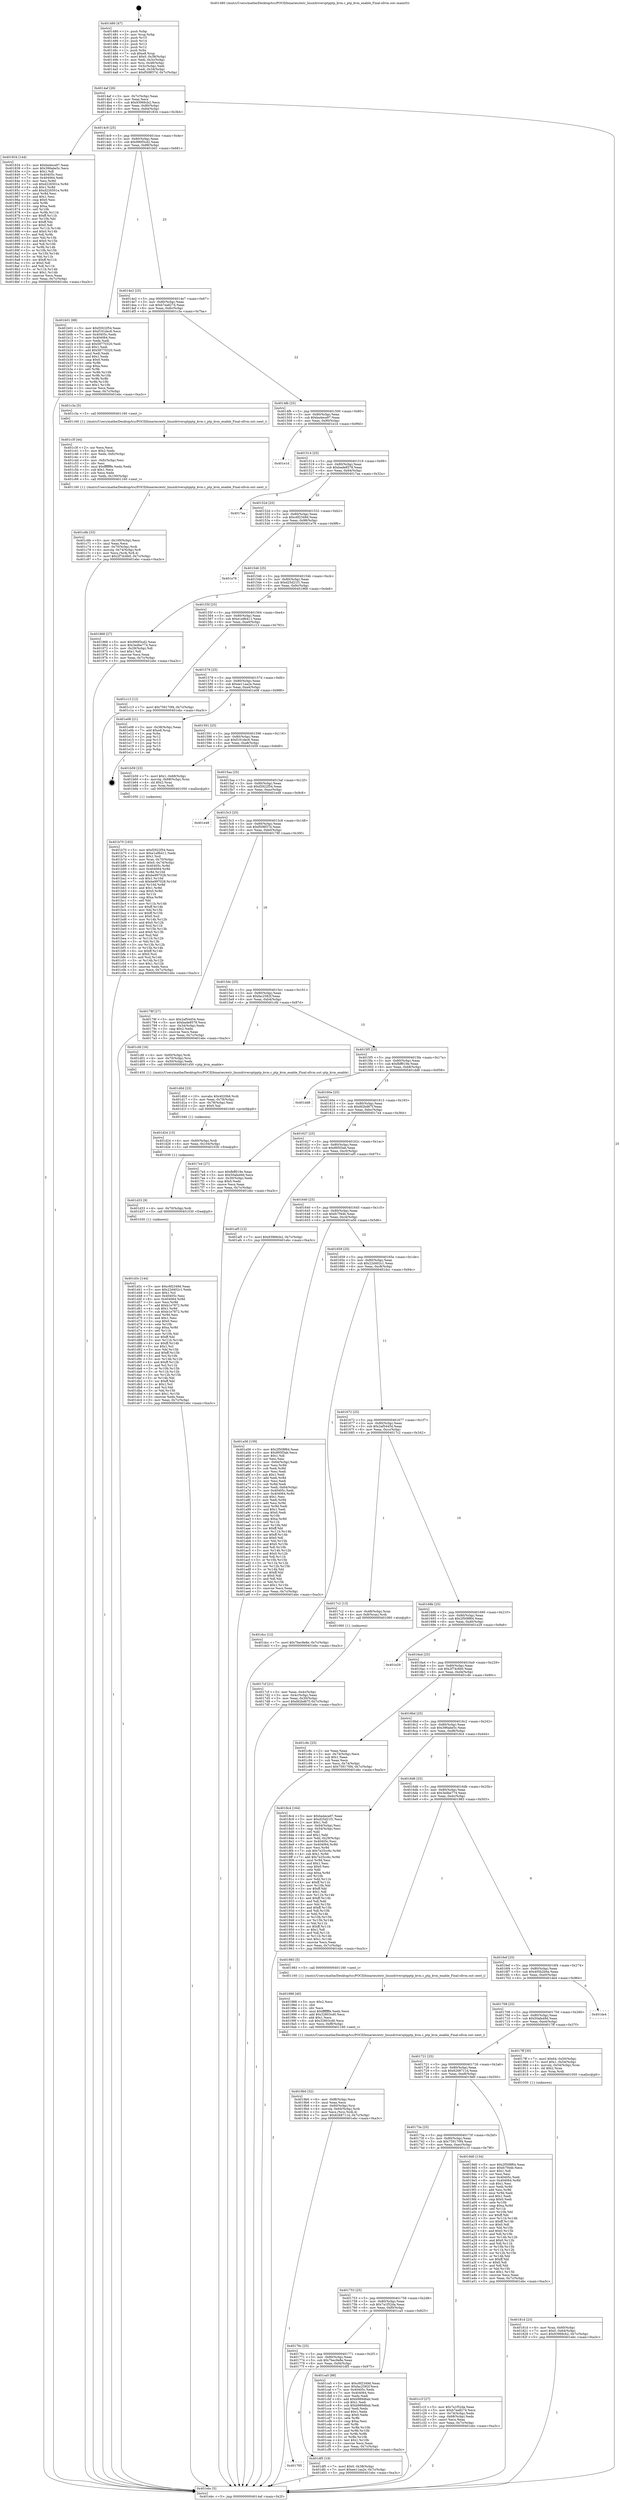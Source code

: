 digraph "0x401480" {
  label = "0x401480 (/mnt/c/Users/mathe/Desktop/tcc/POCII/binaries/extr_linuxdriversptpptp_kvm.c_ptp_kvm_enable_Final-ollvm.out::main(0))"
  labelloc = "t"
  node[shape=record]

  Entry [label="",width=0.3,height=0.3,shape=circle,fillcolor=black,style=filled]
  "0x4014af" [label="{
     0x4014af [26]\l
     | [instrs]\l
     &nbsp;&nbsp;0x4014af \<+3\>: mov -0x7c(%rbp),%eax\l
     &nbsp;&nbsp;0x4014b2 \<+2\>: mov %eax,%ecx\l
     &nbsp;&nbsp;0x4014b4 \<+6\>: sub $0x93966cb2,%ecx\l
     &nbsp;&nbsp;0x4014ba \<+3\>: mov %eax,-0x80(%rbp)\l
     &nbsp;&nbsp;0x4014bd \<+6\>: mov %ecx,-0x84(%rbp)\l
     &nbsp;&nbsp;0x4014c3 \<+6\>: je 0000000000401834 \<main+0x3b4\>\l
  }"]
  "0x401834" [label="{
     0x401834 [144]\l
     | [instrs]\l
     &nbsp;&nbsp;0x401834 \<+5\>: mov $0xba4eca97,%eax\l
     &nbsp;&nbsp;0x401839 \<+5\>: mov $0x396abe5c,%ecx\l
     &nbsp;&nbsp;0x40183e \<+2\>: mov $0x1,%dl\l
     &nbsp;&nbsp;0x401840 \<+7\>: mov 0x40405c,%esi\l
     &nbsp;&nbsp;0x401847 \<+7\>: mov 0x404064,%edi\l
     &nbsp;&nbsp;0x40184e \<+3\>: mov %esi,%r8d\l
     &nbsp;&nbsp;0x401851 \<+7\>: sub $0xd226501e,%r8d\l
     &nbsp;&nbsp;0x401858 \<+4\>: sub $0x1,%r8d\l
     &nbsp;&nbsp;0x40185c \<+7\>: add $0xd226501e,%r8d\l
     &nbsp;&nbsp;0x401863 \<+4\>: imul %r8d,%esi\l
     &nbsp;&nbsp;0x401867 \<+3\>: and $0x1,%esi\l
     &nbsp;&nbsp;0x40186a \<+3\>: cmp $0x0,%esi\l
     &nbsp;&nbsp;0x40186d \<+4\>: sete %r9b\l
     &nbsp;&nbsp;0x401871 \<+3\>: cmp $0xa,%edi\l
     &nbsp;&nbsp;0x401874 \<+4\>: setl %r10b\l
     &nbsp;&nbsp;0x401878 \<+3\>: mov %r9b,%r11b\l
     &nbsp;&nbsp;0x40187b \<+4\>: xor $0xff,%r11b\l
     &nbsp;&nbsp;0x40187f \<+3\>: mov %r10b,%bl\l
     &nbsp;&nbsp;0x401882 \<+3\>: xor $0xff,%bl\l
     &nbsp;&nbsp;0x401885 \<+3\>: xor $0x0,%dl\l
     &nbsp;&nbsp;0x401888 \<+3\>: mov %r11b,%r14b\l
     &nbsp;&nbsp;0x40188b \<+4\>: and $0x0,%r14b\l
     &nbsp;&nbsp;0x40188f \<+3\>: and %dl,%r9b\l
     &nbsp;&nbsp;0x401892 \<+3\>: mov %bl,%r15b\l
     &nbsp;&nbsp;0x401895 \<+4\>: and $0x0,%r15b\l
     &nbsp;&nbsp;0x401899 \<+3\>: and %dl,%r10b\l
     &nbsp;&nbsp;0x40189c \<+3\>: or %r9b,%r14b\l
     &nbsp;&nbsp;0x40189f \<+3\>: or %r10b,%r15b\l
     &nbsp;&nbsp;0x4018a2 \<+3\>: xor %r15b,%r14b\l
     &nbsp;&nbsp;0x4018a5 \<+3\>: or %bl,%r11b\l
     &nbsp;&nbsp;0x4018a8 \<+4\>: xor $0xff,%r11b\l
     &nbsp;&nbsp;0x4018ac \<+3\>: or $0x0,%dl\l
     &nbsp;&nbsp;0x4018af \<+3\>: and %dl,%r11b\l
     &nbsp;&nbsp;0x4018b2 \<+3\>: or %r11b,%r14b\l
     &nbsp;&nbsp;0x4018b5 \<+4\>: test $0x1,%r14b\l
     &nbsp;&nbsp;0x4018b9 \<+3\>: cmovne %ecx,%eax\l
     &nbsp;&nbsp;0x4018bc \<+3\>: mov %eax,-0x7c(%rbp)\l
     &nbsp;&nbsp;0x4018bf \<+5\>: jmp 0000000000401ebc \<main+0xa3c\>\l
  }"]
  "0x4014c9" [label="{
     0x4014c9 [25]\l
     | [instrs]\l
     &nbsp;&nbsp;0x4014c9 \<+5\>: jmp 00000000004014ce \<main+0x4e\>\l
     &nbsp;&nbsp;0x4014ce \<+3\>: mov -0x80(%rbp),%eax\l
     &nbsp;&nbsp;0x4014d1 \<+5\>: sub $0x990f3cd2,%eax\l
     &nbsp;&nbsp;0x4014d6 \<+6\>: mov %eax,-0x88(%rbp)\l
     &nbsp;&nbsp;0x4014dc \<+6\>: je 0000000000401b01 \<main+0x681\>\l
  }"]
  Exit [label="",width=0.3,height=0.3,shape=circle,fillcolor=black,style=filled,peripheries=2]
  "0x401b01" [label="{
     0x401b01 [88]\l
     | [instrs]\l
     &nbsp;&nbsp;0x401b01 \<+5\>: mov $0xf2922f54,%eax\l
     &nbsp;&nbsp;0x401b06 \<+5\>: mov $0xf191dec6,%ecx\l
     &nbsp;&nbsp;0x401b0b \<+7\>: mov 0x40405c,%edx\l
     &nbsp;&nbsp;0x401b12 \<+7\>: mov 0x404064,%esi\l
     &nbsp;&nbsp;0x401b19 \<+2\>: mov %edx,%edi\l
     &nbsp;&nbsp;0x401b1b \<+6\>: sub $0x58770320,%edi\l
     &nbsp;&nbsp;0x401b21 \<+3\>: sub $0x1,%edi\l
     &nbsp;&nbsp;0x401b24 \<+6\>: add $0x58770320,%edi\l
     &nbsp;&nbsp;0x401b2a \<+3\>: imul %edi,%edx\l
     &nbsp;&nbsp;0x401b2d \<+3\>: and $0x1,%edx\l
     &nbsp;&nbsp;0x401b30 \<+3\>: cmp $0x0,%edx\l
     &nbsp;&nbsp;0x401b33 \<+4\>: sete %r8b\l
     &nbsp;&nbsp;0x401b37 \<+3\>: cmp $0xa,%esi\l
     &nbsp;&nbsp;0x401b3a \<+4\>: setl %r9b\l
     &nbsp;&nbsp;0x401b3e \<+3\>: mov %r8b,%r10b\l
     &nbsp;&nbsp;0x401b41 \<+3\>: and %r9b,%r10b\l
     &nbsp;&nbsp;0x401b44 \<+3\>: xor %r9b,%r8b\l
     &nbsp;&nbsp;0x401b47 \<+3\>: or %r8b,%r10b\l
     &nbsp;&nbsp;0x401b4a \<+4\>: test $0x1,%r10b\l
     &nbsp;&nbsp;0x401b4e \<+3\>: cmovne %ecx,%eax\l
     &nbsp;&nbsp;0x401b51 \<+3\>: mov %eax,-0x7c(%rbp)\l
     &nbsp;&nbsp;0x401b54 \<+5\>: jmp 0000000000401ebc \<main+0xa3c\>\l
  }"]
  "0x4014e2" [label="{
     0x4014e2 [25]\l
     | [instrs]\l
     &nbsp;&nbsp;0x4014e2 \<+5\>: jmp 00000000004014e7 \<main+0x67\>\l
     &nbsp;&nbsp;0x4014e7 \<+3\>: mov -0x80(%rbp),%eax\l
     &nbsp;&nbsp;0x4014ea \<+5\>: sub $0xb7ea8274,%eax\l
     &nbsp;&nbsp;0x4014ef \<+6\>: mov %eax,-0x8c(%rbp)\l
     &nbsp;&nbsp;0x4014f5 \<+6\>: je 0000000000401c3a \<main+0x7ba\>\l
  }"]
  "0x401785" [label="{
     0x401785\l
  }", style=dashed]
  "0x401c3a" [label="{
     0x401c3a [5]\l
     | [instrs]\l
     &nbsp;&nbsp;0x401c3a \<+5\>: call 0000000000401160 \<next_i\>\l
     | [calls]\l
     &nbsp;&nbsp;0x401160 \{1\} (/mnt/c/Users/mathe/Desktop/tcc/POCII/binaries/extr_linuxdriversptpptp_kvm.c_ptp_kvm_enable_Final-ollvm.out::next_i)\l
  }"]
  "0x4014fb" [label="{
     0x4014fb [25]\l
     | [instrs]\l
     &nbsp;&nbsp;0x4014fb \<+5\>: jmp 0000000000401500 \<main+0x80\>\l
     &nbsp;&nbsp;0x401500 \<+3\>: mov -0x80(%rbp),%eax\l
     &nbsp;&nbsp;0x401503 \<+5\>: sub $0xba4eca97,%eax\l
     &nbsp;&nbsp;0x401508 \<+6\>: mov %eax,-0x90(%rbp)\l
     &nbsp;&nbsp;0x40150e \<+6\>: je 0000000000401e1d \<main+0x99d\>\l
  }"]
  "0x401df5" [label="{
     0x401df5 [19]\l
     | [instrs]\l
     &nbsp;&nbsp;0x401df5 \<+7\>: movl $0x0,-0x38(%rbp)\l
     &nbsp;&nbsp;0x401dfc \<+7\>: movl $0xee11aa2e,-0x7c(%rbp)\l
     &nbsp;&nbsp;0x401e03 \<+5\>: jmp 0000000000401ebc \<main+0xa3c\>\l
  }"]
  "0x401e1d" [label="{
     0x401e1d\l
  }", style=dashed]
  "0x401514" [label="{
     0x401514 [25]\l
     | [instrs]\l
     &nbsp;&nbsp;0x401514 \<+5\>: jmp 0000000000401519 \<main+0x99\>\l
     &nbsp;&nbsp;0x401519 \<+3\>: mov -0x80(%rbp),%eax\l
     &nbsp;&nbsp;0x40151c \<+5\>: sub $0xbade8578,%eax\l
     &nbsp;&nbsp;0x401521 \<+6\>: mov %eax,-0x94(%rbp)\l
     &nbsp;&nbsp;0x401527 \<+6\>: je 00000000004017aa \<main+0x32a\>\l
  }"]
  "0x401d3c" [label="{
     0x401d3c [144]\l
     | [instrs]\l
     &nbsp;&nbsp;0x401d3c \<+5\>: mov $0xc6f2349d,%eax\l
     &nbsp;&nbsp;0x401d41 \<+5\>: mov $0x22d402c1,%edx\l
     &nbsp;&nbsp;0x401d46 \<+2\>: mov $0x1,%cl\l
     &nbsp;&nbsp;0x401d48 \<+7\>: mov 0x40405c,%esi\l
     &nbsp;&nbsp;0x401d4f \<+8\>: mov 0x404064,%r8d\l
     &nbsp;&nbsp;0x401d57 \<+3\>: mov %esi,%r9d\l
     &nbsp;&nbsp;0x401d5a \<+7\>: add $0xb1e7872,%r9d\l
     &nbsp;&nbsp;0x401d61 \<+4\>: sub $0x1,%r9d\l
     &nbsp;&nbsp;0x401d65 \<+7\>: sub $0xb1e7872,%r9d\l
     &nbsp;&nbsp;0x401d6c \<+4\>: imul %r9d,%esi\l
     &nbsp;&nbsp;0x401d70 \<+3\>: and $0x1,%esi\l
     &nbsp;&nbsp;0x401d73 \<+3\>: cmp $0x0,%esi\l
     &nbsp;&nbsp;0x401d76 \<+4\>: sete %r10b\l
     &nbsp;&nbsp;0x401d7a \<+4\>: cmp $0xa,%r8d\l
     &nbsp;&nbsp;0x401d7e \<+4\>: setl %r11b\l
     &nbsp;&nbsp;0x401d82 \<+3\>: mov %r10b,%bl\l
     &nbsp;&nbsp;0x401d85 \<+3\>: xor $0xff,%bl\l
     &nbsp;&nbsp;0x401d88 \<+3\>: mov %r11b,%r14b\l
     &nbsp;&nbsp;0x401d8b \<+4\>: xor $0xff,%r14b\l
     &nbsp;&nbsp;0x401d8f \<+3\>: xor $0x1,%cl\l
     &nbsp;&nbsp;0x401d92 \<+3\>: mov %bl,%r15b\l
     &nbsp;&nbsp;0x401d95 \<+4\>: and $0xff,%r15b\l
     &nbsp;&nbsp;0x401d99 \<+3\>: and %cl,%r10b\l
     &nbsp;&nbsp;0x401d9c \<+3\>: mov %r14b,%r12b\l
     &nbsp;&nbsp;0x401d9f \<+4\>: and $0xff,%r12b\l
     &nbsp;&nbsp;0x401da3 \<+3\>: and %cl,%r11b\l
     &nbsp;&nbsp;0x401da6 \<+3\>: or %r10b,%r15b\l
     &nbsp;&nbsp;0x401da9 \<+3\>: or %r11b,%r12b\l
     &nbsp;&nbsp;0x401dac \<+3\>: xor %r12b,%r15b\l
     &nbsp;&nbsp;0x401daf \<+3\>: or %r14b,%bl\l
     &nbsp;&nbsp;0x401db2 \<+3\>: xor $0xff,%bl\l
     &nbsp;&nbsp;0x401db5 \<+3\>: or $0x1,%cl\l
     &nbsp;&nbsp;0x401db8 \<+2\>: and %cl,%bl\l
     &nbsp;&nbsp;0x401dba \<+3\>: or %bl,%r15b\l
     &nbsp;&nbsp;0x401dbd \<+4\>: test $0x1,%r15b\l
     &nbsp;&nbsp;0x401dc1 \<+3\>: cmovne %edx,%eax\l
     &nbsp;&nbsp;0x401dc4 \<+3\>: mov %eax,-0x7c(%rbp)\l
     &nbsp;&nbsp;0x401dc7 \<+5\>: jmp 0000000000401ebc \<main+0xa3c\>\l
  }"]
  "0x4017aa" [label="{
     0x4017aa\l
  }", style=dashed]
  "0x40152d" [label="{
     0x40152d [25]\l
     | [instrs]\l
     &nbsp;&nbsp;0x40152d \<+5\>: jmp 0000000000401532 \<main+0xb2\>\l
     &nbsp;&nbsp;0x401532 \<+3\>: mov -0x80(%rbp),%eax\l
     &nbsp;&nbsp;0x401535 \<+5\>: sub $0xc6f2349d,%eax\l
     &nbsp;&nbsp;0x40153a \<+6\>: mov %eax,-0x98(%rbp)\l
     &nbsp;&nbsp;0x401540 \<+6\>: je 0000000000401e76 \<main+0x9f6\>\l
  }"]
  "0x401d33" [label="{
     0x401d33 [9]\l
     | [instrs]\l
     &nbsp;&nbsp;0x401d33 \<+4\>: mov -0x70(%rbp),%rdi\l
     &nbsp;&nbsp;0x401d37 \<+5\>: call 0000000000401030 \<free@plt\>\l
     | [calls]\l
     &nbsp;&nbsp;0x401030 \{1\} (unknown)\l
  }"]
  "0x401e76" [label="{
     0x401e76\l
  }", style=dashed]
  "0x401546" [label="{
     0x401546 [25]\l
     | [instrs]\l
     &nbsp;&nbsp;0x401546 \<+5\>: jmp 000000000040154b \<main+0xcb\>\l
     &nbsp;&nbsp;0x40154b \<+3\>: mov -0x80(%rbp),%eax\l
     &nbsp;&nbsp;0x40154e \<+5\>: sub $0xd25d21f1,%eax\l
     &nbsp;&nbsp;0x401553 \<+6\>: mov %eax,-0x9c(%rbp)\l
     &nbsp;&nbsp;0x401559 \<+6\>: je 0000000000401968 \<main+0x4e8\>\l
  }"]
  "0x401d24" [label="{
     0x401d24 [15]\l
     | [instrs]\l
     &nbsp;&nbsp;0x401d24 \<+4\>: mov -0x60(%rbp),%rdi\l
     &nbsp;&nbsp;0x401d28 \<+6\>: mov %eax,-0x104(%rbp)\l
     &nbsp;&nbsp;0x401d2e \<+5\>: call 0000000000401030 \<free@plt\>\l
     | [calls]\l
     &nbsp;&nbsp;0x401030 \{1\} (unknown)\l
  }"]
  "0x401968" [label="{
     0x401968 [27]\l
     | [instrs]\l
     &nbsp;&nbsp;0x401968 \<+5\>: mov $0x990f3cd2,%eax\l
     &nbsp;&nbsp;0x40196d \<+5\>: mov $0x3edbe774,%ecx\l
     &nbsp;&nbsp;0x401972 \<+3\>: mov -0x29(%rbp),%dl\l
     &nbsp;&nbsp;0x401975 \<+3\>: test $0x1,%dl\l
     &nbsp;&nbsp;0x401978 \<+3\>: cmovne %ecx,%eax\l
     &nbsp;&nbsp;0x40197b \<+3\>: mov %eax,-0x7c(%rbp)\l
     &nbsp;&nbsp;0x40197e \<+5\>: jmp 0000000000401ebc \<main+0xa3c\>\l
  }"]
  "0x40155f" [label="{
     0x40155f [25]\l
     | [instrs]\l
     &nbsp;&nbsp;0x40155f \<+5\>: jmp 0000000000401564 \<main+0xe4\>\l
     &nbsp;&nbsp;0x401564 \<+3\>: mov -0x80(%rbp),%eax\l
     &nbsp;&nbsp;0x401567 \<+5\>: sub $0xe1a9b411,%eax\l
     &nbsp;&nbsp;0x40156c \<+6\>: mov %eax,-0xa0(%rbp)\l
     &nbsp;&nbsp;0x401572 \<+6\>: je 0000000000401c13 \<main+0x793\>\l
  }"]
  "0x401d0d" [label="{
     0x401d0d [23]\l
     | [instrs]\l
     &nbsp;&nbsp;0x401d0d \<+10\>: movabs $0x4020b6,%rdi\l
     &nbsp;&nbsp;0x401d17 \<+3\>: mov %eax,-0x78(%rbp)\l
     &nbsp;&nbsp;0x401d1a \<+3\>: mov -0x78(%rbp),%esi\l
     &nbsp;&nbsp;0x401d1d \<+2\>: mov $0x0,%al\l
     &nbsp;&nbsp;0x401d1f \<+5\>: call 0000000000401040 \<printf@plt\>\l
     | [calls]\l
     &nbsp;&nbsp;0x401040 \{1\} (unknown)\l
  }"]
  "0x401c13" [label="{
     0x401c13 [12]\l
     | [instrs]\l
     &nbsp;&nbsp;0x401c13 \<+7\>: movl $0x759170f4,-0x7c(%rbp)\l
     &nbsp;&nbsp;0x401c1a \<+5\>: jmp 0000000000401ebc \<main+0xa3c\>\l
  }"]
  "0x401578" [label="{
     0x401578 [25]\l
     | [instrs]\l
     &nbsp;&nbsp;0x401578 \<+5\>: jmp 000000000040157d \<main+0xfd\>\l
     &nbsp;&nbsp;0x40157d \<+3\>: mov -0x80(%rbp),%eax\l
     &nbsp;&nbsp;0x401580 \<+5\>: sub $0xee11aa2e,%eax\l
     &nbsp;&nbsp;0x401585 \<+6\>: mov %eax,-0xa4(%rbp)\l
     &nbsp;&nbsp;0x40158b \<+6\>: je 0000000000401e08 \<main+0x988\>\l
  }"]
  "0x40176c" [label="{
     0x40176c [25]\l
     | [instrs]\l
     &nbsp;&nbsp;0x40176c \<+5\>: jmp 0000000000401771 \<main+0x2f1\>\l
     &nbsp;&nbsp;0x401771 \<+3\>: mov -0x80(%rbp),%eax\l
     &nbsp;&nbsp;0x401774 \<+5\>: sub $0x7bec9e8e,%eax\l
     &nbsp;&nbsp;0x401779 \<+6\>: mov %eax,-0xf4(%rbp)\l
     &nbsp;&nbsp;0x40177f \<+6\>: je 0000000000401df5 \<main+0x975\>\l
  }"]
  "0x401e08" [label="{
     0x401e08 [21]\l
     | [instrs]\l
     &nbsp;&nbsp;0x401e08 \<+3\>: mov -0x38(%rbp),%eax\l
     &nbsp;&nbsp;0x401e0b \<+7\>: add $0xe8,%rsp\l
     &nbsp;&nbsp;0x401e12 \<+1\>: pop %rbx\l
     &nbsp;&nbsp;0x401e13 \<+2\>: pop %r12\l
     &nbsp;&nbsp;0x401e15 \<+2\>: pop %r13\l
     &nbsp;&nbsp;0x401e17 \<+2\>: pop %r14\l
     &nbsp;&nbsp;0x401e19 \<+2\>: pop %r15\l
     &nbsp;&nbsp;0x401e1b \<+1\>: pop %rbp\l
     &nbsp;&nbsp;0x401e1c \<+1\>: ret\l
  }"]
  "0x401591" [label="{
     0x401591 [25]\l
     | [instrs]\l
     &nbsp;&nbsp;0x401591 \<+5\>: jmp 0000000000401596 \<main+0x116\>\l
     &nbsp;&nbsp;0x401596 \<+3\>: mov -0x80(%rbp),%eax\l
     &nbsp;&nbsp;0x401599 \<+5\>: sub $0xf191dec6,%eax\l
     &nbsp;&nbsp;0x40159e \<+6\>: mov %eax,-0xa8(%rbp)\l
     &nbsp;&nbsp;0x4015a4 \<+6\>: je 0000000000401b59 \<main+0x6d9\>\l
  }"]
  "0x401ca5" [label="{
     0x401ca5 [88]\l
     | [instrs]\l
     &nbsp;&nbsp;0x401ca5 \<+5\>: mov $0xc6f2349d,%eax\l
     &nbsp;&nbsp;0x401caa \<+5\>: mov $0xfac2582f,%ecx\l
     &nbsp;&nbsp;0x401caf \<+7\>: mov 0x40405c,%edx\l
     &nbsp;&nbsp;0x401cb6 \<+7\>: mov 0x404064,%esi\l
     &nbsp;&nbsp;0x401cbd \<+2\>: mov %edx,%edi\l
     &nbsp;&nbsp;0x401cbf \<+6\>: add $0xb989d6ab,%edi\l
     &nbsp;&nbsp;0x401cc5 \<+3\>: sub $0x1,%edi\l
     &nbsp;&nbsp;0x401cc8 \<+6\>: sub $0xb989d6ab,%edi\l
     &nbsp;&nbsp;0x401cce \<+3\>: imul %edi,%edx\l
     &nbsp;&nbsp;0x401cd1 \<+3\>: and $0x1,%edx\l
     &nbsp;&nbsp;0x401cd4 \<+3\>: cmp $0x0,%edx\l
     &nbsp;&nbsp;0x401cd7 \<+4\>: sete %r8b\l
     &nbsp;&nbsp;0x401cdb \<+3\>: cmp $0xa,%esi\l
     &nbsp;&nbsp;0x401cde \<+4\>: setl %r9b\l
     &nbsp;&nbsp;0x401ce2 \<+3\>: mov %r8b,%r10b\l
     &nbsp;&nbsp;0x401ce5 \<+3\>: and %r9b,%r10b\l
     &nbsp;&nbsp;0x401ce8 \<+3\>: xor %r9b,%r8b\l
     &nbsp;&nbsp;0x401ceb \<+3\>: or %r8b,%r10b\l
     &nbsp;&nbsp;0x401cee \<+4\>: test $0x1,%r10b\l
     &nbsp;&nbsp;0x401cf2 \<+3\>: cmovne %ecx,%eax\l
     &nbsp;&nbsp;0x401cf5 \<+3\>: mov %eax,-0x7c(%rbp)\l
     &nbsp;&nbsp;0x401cf8 \<+5\>: jmp 0000000000401ebc \<main+0xa3c\>\l
  }"]
  "0x401b59" [label="{
     0x401b59 [23]\l
     | [instrs]\l
     &nbsp;&nbsp;0x401b59 \<+7\>: movl $0x1,-0x68(%rbp)\l
     &nbsp;&nbsp;0x401b60 \<+4\>: movslq -0x68(%rbp),%rax\l
     &nbsp;&nbsp;0x401b64 \<+4\>: shl $0x2,%rax\l
     &nbsp;&nbsp;0x401b68 \<+3\>: mov %rax,%rdi\l
     &nbsp;&nbsp;0x401b6b \<+5\>: call 0000000000401050 \<malloc@plt\>\l
     | [calls]\l
     &nbsp;&nbsp;0x401050 \{1\} (unknown)\l
  }"]
  "0x4015aa" [label="{
     0x4015aa [25]\l
     | [instrs]\l
     &nbsp;&nbsp;0x4015aa \<+5\>: jmp 00000000004015af \<main+0x12f\>\l
     &nbsp;&nbsp;0x4015af \<+3\>: mov -0x80(%rbp),%eax\l
     &nbsp;&nbsp;0x4015b2 \<+5\>: sub $0xf2922f54,%eax\l
     &nbsp;&nbsp;0x4015b7 \<+6\>: mov %eax,-0xac(%rbp)\l
     &nbsp;&nbsp;0x4015bd \<+6\>: je 0000000000401e48 \<main+0x9c8\>\l
  }"]
  "0x401c6b" [label="{
     0x401c6b [33]\l
     | [instrs]\l
     &nbsp;&nbsp;0x401c6b \<+6\>: mov -0x100(%rbp),%ecx\l
     &nbsp;&nbsp;0x401c71 \<+3\>: imul %eax,%ecx\l
     &nbsp;&nbsp;0x401c74 \<+4\>: mov -0x70(%rbp),%rdi\l
     &nbsp;&nbsp;0x401c78 \<+4\>: movslq -0x74(%rbp),%r8\l
     &nbsp;&nbsp;0x401c7c \<+4\>: mov %ecx,(%rdi,%r8,4)\l
     &nbsp;&nbsp;0x401c80 \<+7\>: movl $0x2f74c6b0,-0x7c(%rbp)\l
     &nbsp;&nbsp;0x401c87 \<+5\>: jmp 0000000000401ebc \<main+0xa3c\>\l
  }"]
  "0x401e48" [label="{
     0x401e48\l
  }", style=dashed]
  "0x4015c3" [label="{
     0x4015c3 [25]\l
     | [instrs]\l
     &nbsp;&nbsp;0x4015c3 \<+5\>: jmp 00000000004015c8 \<main+0x148\>\l
     &nbsp;&nbsp;0x4015c8 \<+3\>: mov -0x80(%rbp),%eax\l
     &nbsp;&nbsp;0x4015cb \<+5\>: sub $0xf508f37d,%eax\l
     &nbsp;&nbsp;0x4015d0 \<+6\>: mov %eax,-0xb0(%rbp)\l
     &nbsp;&nbsp;0x4015d6 \<+6\>: je 000000000040178f \<main+0x30f\>\l
  }"]
  "0x401c3f" [label="{
     0x401c3f [44]\l
     | [instrs]\l
     &nbsp;&nbsp;0x401c3f \<+2\>: xor %ecx,%ecx\l
     &nbsp;&nbsp;0x401c41 \<+5\>: mov $0x2,%edx\l
     &nbsp;&nbsp;0x401c46 \<+6\>: mov %edx,-0xfc(%rbp)\l
     &nbsp;&nbsp;0x401c4c \<+1\>: cltd\l
     &nbsp;&nbsp;0x401c4d \<+6\>: mov -0xfc(%rbp),%esi\l
     &nbsp;&nbsp;0x401c53 \<+2\>: idiv %esi\l
     &nbsp;&nbsp;0x401c55 \<+6\>: imul $0xfffffffe,%edx,%edx\l
     &nbsp;&nbsp;0x401c5b \<+3\>: sub $0x1,%ecx\l
     &nbsp;&nbsp;0x401c5e \<+2\>: sub %ecx,%edx\l
     &nbsp;&nbsp;0x401c60 \<+6\>: mov %edx,-0x100(%rbp)\l
     &nbsp;&nbsp;0x401c66 \<+5\>: call 0000000000401160 \<next_i\>\l
     | [calls]\l
     &nbsp;&nbsp;0x401160 \{1\} (/mnt/c/Users/mathe/Desktop/tcc/POCII/binaries/extr_linuxdriversptpptp_kvm.c_ptp_kvm_enable_Final-ollvm.out::next_i)\l
  }"]
  "0x40178f" [label="{
     0x40178f [27]\l
     | [instrs]\l
     &nbsp;&nbsp;0x40178f \<+5\>: mov $0x2af54454,%eax\l
     &nbsp;&nbsp;0x401794 \<+5\>: mov $0xbade8578,%ecx\l
     &nbsp;&nbsp;0x401799 \<+3\>: mov -0x34(%rbp),%edx\l
     &nbsp;&nbsp;0x40179c \<+3\>: cmp $0x2,%edx\l
     &nbsp;&nbsp;0x40179f \<+3\>: cmovne %ecx,%eax\l
     &nbsp;&nbsp;0x4017a2 \<+3\>: mov %eax,-0x7c(%rbp)\l
     &nbsp;&nbsp;0x4017a5 \<+5\>: jmp 0000000000401ebc \<main+0xa3c\>\l
  }"]
  "0x4015dc" [label="{
     0x4015dc [25]\l
     | [instrs]\l
     &nbsp;&nbsp;0x4015dc \<+5\>: jmp 00000000004015e1 \<main+0x161\>\l
     &nbsp;&nbsp;0x4015e1 \<+3\>: mov -0x80(%rbp),%eax\l
     &nbsp;&nbsp;0x4015e4 \<+5\>: sub $0xfac2582f,%eax\l
     &nbsp;&nbsp;0x4015e9 \<+6\>: mov %eax,-0xb4(%rbp)\l
     &nbsp;&nbsp;0x4015ef \<+6\>: je 0000000000401cfd \<main+0x87d\>\l
  }"]
  "0x401ebc" [label="{
     0x401ebc [5]\l
     | [instrs]\l
     &nbsp;&nbsp;0x401ebc \<+5\>: jmp 00000000004014af \<main+0x2f\>\l
  }"]
  "0x401480" [label="{
     0x401480 [47]\l
     | [instrs]\l
     &nbsp;&nbsp;0x401480 \<+1\>: push %rbp\l
     &nbsp;&nbsp;0x401481 \<+3\>: mov %rsp,%rbp\l
     &nbsp;&nbsp;0x401484 \<+2\>: push %r15\l
     &nbsp;&nbsp;0x401486 \<+2\>: push %r14\l
     &nbsp;&nbsp;0x401488 \<+2\>: push %r13\l
     &nbsp;&nbsp;0x40148a \<+2\>: push %r12\l
     &nbsp;&nbsp;0x40148c \<+1\>: push %rbx\l
     &nbsp;&nbsp;0x40148d \<+7\>: sub $0xe8,%rsp\l
     &nbsp;&nbsp;0x401494 \<+7\>: movl $0x0,-0x38(%rbp)\l
     &nbsp;&nbsp;0x40149b \<+3\>: mov %edi,-0x3c(%rbp)\l
     &nbsp;&nbsp;0x40149e \<+4\>: mov %rsi,-0x48(%rbp)\l
     &nbsp;&nbsp;0x4014a2 \<+3\>: mov -0x3c(%rbp),%edi\l
     &nbsp;&nbsp;0x4014a5 \<+3\>: mov %edi,-0x34(%rbp)\l
     &nbsp;&nbsp;0x4014a8 \<+7\>: movl $0xf508f37d,-0x7c(%rbp)\l
  }"]
  "0x401753" [label="{
     0x401753 [25]\l
     | [instrs]\l
     &nbsp;&nbsp;0x401753 \<+5\>: jmp 0000000000401758 \<main+0x2d8\>\l
     &nbsp;&nbsp;0x401758 \<+3\>: mov -0x80(%rbp),%eax\l
     &nbsp;&nbsp;0x40175b \<+5\>: sub $0x7a1f52da,%eax\l
     &nbsp;&nbsp;0x401760 \<+6\>: mov %eax,-0xf0(%rbp)\l
     &nbsp;&nbsp;0x401766 \<+6\>: je 0000000000401ca5 \<main+0x825\>\l
  }"]
  "0x401cfd" [label="{
     0x401cfd [16]\l
     | [instrs]\l
     &nbsp;&nbsp;0x401cfd \<+4\>: mov -0x60(%rbp),%rdi\l
     &nbsp;&nbsp;0x401d01 \<+4\>: mov -0x70(%rbp),%rsi\l
     &nbsp;&nbsp;0x401d05 \<+3\>: mov -0x50(%rbp),%edx\l
     &nbsp;&nbsp;0x401d08 \<+5\>: call 0000000000401450 \<ptp_kvm_enable\>\l
     | [calls]\l
     &nbsp;&nbsp;0x401450 \{1\} (/mnt/c/Users/mathe/Desktop/tcc/POCII/binaries/extr_linuxdriversptpptp_kvm.c_ptp_kvm_enable_Final-ollvm.out::ptp_kvm_enable)\l
  }"]
  "0x4015f5" [label="{
     0x4015f5 [25]\l
     | [instrs]\l
     &nbsp;&nbsp;0x4015f5 \<+5\>: jmp 00000000004015fa \<main+0x17a\>\l
     &nbsp;&nbsp;0x4015fa \<+3\>: mov -0x80(%rbp),%eax\l
     &nbsp;&nbsp;0x4015fd \<+5\>: sub $0xfbff019e,%eax\l
     &nbsp;&nbsp;0x401602 \<+6\>: mov %eax,-0xb8(%rbp)\l
     &nbsp;&nbsp;0x401608 \<+6\>: je 0000000000401dd8 \<main+0x958\>\l
  }"]
  "0x401c1f" [label="{
     0x401c1f [27]\l
     | [instrs]\l
     &nbsp;&nbsp;0x401c1f \<+5\>: mov $0x7a1f52da,%eax\l
     &nbsp;&nbsp;0x401c24 \<+5\>: mov $0xb7ea8274,%ecx\l
     &nbsp;&nbsp;0x401c29 \<+3\>: mov -0x74(%rbp),%edx\l
     &nbsp;&nbsp;0x401c2c \<+3\>: cmp -0x68(%rbp),%edx\l
     &nbsp;&nbsp;0x401c2f \<+3\>: cmovl %ecx,%eax\l
     &nbsp;&nbsp;0x401c32 \<+3\>: mov %eax,-0x7c(%rbp)\l
     &nbsp;&nbsp;0x401c35 \<+5\>: jmp 0000000000401ebc \<main+0xa3c\>\l
  }"]
  "0x401dd8" [label="{
     0x401dd8\l
  }", style=dashed]
  "0x40160e" [label="{
     0x40160e [25]\l
     | [instrs]\l
     &nbsp;&nbsp;0x40160e \<+5\>: jmp 0000000000401613 \<main+0x193\>\l
     &nbsp;&nbsp;0x401613 \<+3\>: mov -0x80(%rbp),%eax\l
     &nbsp;&nbsp;0x401616 \<+5\>: sub $0xfd2bd67f,%eax\l
     &nbsp;&nbsp;0x40161b \<+6\>: mov %eax,-0xbc(%rbp)\l
     &nbsp;&nbsp;0x401621 \<+6\>: je 00000000004017e4 \<main+0x364\>\l
  }"]
  "0x401b70" [label="{
     0x401b70 [163]\l
     | [instrs]\l
     &nbsp;&nbsp;0x401b70 \<+5\>: mov $0xf2922f54,%ecx\l
     &nbsp;&nbsp;0x401b75 \<+5\>: mov $0xe1a9b411,%edx\l
     &nbsp;&nbsp;0x401b7a \<+3\>: mov $0x1,%sil\l
     &nbsp;&nbsp;0x401b7d \<+4\>: mov %rax,-0x70(%rbp)\l
     &nbsp;&nbsp;0x401b81 \<+7\>: movl $0x0,-0x74(%rbp)\l
     &nbsp;&nbsp;0x401b88 \<+8\>: mov 0x40405c,%r8d\l
     &nbsp;&nbsp;0x401b90 \<+8\>: mov 0x404064,%r9d\l
     &nbsp;&nbsp;0x401b98 \<+3\>: mov %r8d,%r10d\l
     &nbsp;&nbsp;0x401b9b \<+7\>: add $0xbe997028,%r10d\l
     &nbsp;&nbsp;0x401ba2 \<+4\>: sub $0x1,%r10d\l
     &nbsp;&nbsp;0x401ba6 \<+7\>: sub $0xbe997028,%r10d\l
     &nbsp;&nbsp;0x401bad \<+4\>: imul %r10d,%r8d\l
     &nbsp;&nbsp;0x401bb1 \<+4\>: and $0x1,%r8d\l
     &nbsp;&nbsp;0x401bb5 \<+4\>: cmp $0x0,%r8d\l
     &nbsp;&nbsp;0x401bb9 \<+4\>: sete %r11b\l
     &nbsp;&nbsp;0x401bbd \<+4\>: cmp $0xa,%r9d\l
     &nbsp;&nbsp;0x401bc1 \<+3\>: setl %bl\l
     &nbsp;&nbsp;0x401bc4 \<+3\>: mov %r11b,%r14b\l
     &nbsp;&nbsp;0x401bc7 \<+4\>: xor $0xff,%r14b\l
     &nbsp;&nbsp;0x401bcb \<+3\>: mov %bl,%r15b\l
     &nbsp;&nbsp;0x401bce \<+4\>: xor $0xff,%r15b\l
     &nbsp;&nbsp;0x401bd2 \<+4\>: xor $0x0,%sil\l
     &nbsp;&nbsp;0x401bd6 \<+3\>: mov %r14b,%r12b\l
     &nbsp;&nbsp;0x401bd9 \<+4\>: and $0x0,%r12b\l
     &nbsp;&nbsp;0x401bdd \<+3\>: and %sil,%r11b\l
     &nbsp;&nbsp;0x401be0 \<+3\>: mov %r15b,%r13b\l
     &nbsp;&nbsp;0x401be3 \<+4\>: and $0x0,%r13b\l
     &nbsp;&nbsp;0x401be7 \<+3\>: and %sil,%bl\l
     &nbsp;&nbsp;0x401bea \<+3\>: or %r11b,%r12b\l
     &nbsp;&nbsp;0x401bed \<+3\>: or %bl,%r13b\l
     &nbsp;&nbsp;0x401bf0 \<+3\>: xor %r13b,%r12b\l
     &nbsp;&nbsp;0x401bf3 \<+3\>: or %r15b,%r14b\l
     &nbsp;&nbsp;0x401bf6 \<+4\>: xor $0xff,%r14b\l
     &nbsp;&nbsp;0x401bfa \<+4\>: or $0x0,%sil\l
     &nbsp;&nbsp;0x401bfe \<+3\>: and %sil,%r14b\l
     &nbsp;&nbsp;0x401c01 \<+3\>: or %r14b,%r12b\l
     &nbsp;&nbsp;0x401c04 \<+4\>: test $0x1,%r12b\l
     &nbsp;&nbsp;0x401c08 \<+3\>: cmovne %edx,%ecx\l
     &nbsp;&nbsp;0x401c0b \<+3\>: mov %ecx,-0x7c(%rbp)\l
     &nbsp;&nbsp;0x401c0e \<+5\>: jmp 0000000000401ebc \<main+0xa3c\>\l
  }"]
  "0x4017e4" [label="{
     0x4017e4 [27]\l
     | [instrs]\l
     &nbsp;&nbsp;0x4017e4 \<+5\>: mov $0xfbff019e,%eax\l
     &nbsp;&nbsp;0x4017e9 \<+5\>: mov $0x50afa49d,%ecx\l
     &nbsp;&nbsp;0x4017ee \<+3\>: mov -0x30(%rbp),%edx\l
     &nbsp;&nbsp;0x4017f1 \<+3\>: cmp $0x0,%edx\l
     &nbsp;&nbsp;0x4017f4 \<+3\>: cmove %ecx,%eax\l
     &nbsp;&nbsp;0x4017f7 \<+3\>: mov %eax,-0x7c(%rbp)\l
     &nbsp;&nbsp;0x4017fa \<+5\>: jmp 0000000000401ebc \<main+0xa3c\>\l
  }"]
  "0x401627" [label="{
     0x401627 [25]\l
     | [instrs]\l
     &nbsp;&nbsp;0x401627 \<+5\>: jmp 000000000040162c \<main+0x1ac\>\l
     &nbsp;&nbsp;0x40162c \<+3\>: mov -0x80(%rbp),%eax\l
     &nbsp;&nbsp;0x40162f \<+5\>: sub $0x895f3ab,%eax\l
     &nbsp;&nbsp;0x401634 \<+6\>: mov %eax,-0xc0(%rbp)\l
     &nbsp;&nbsp;0x40163a \<+6\>: je 0000000000401af5 \<main+0x675\>\l
  }"]
  "0x40173a" [label="{
     0x40173a [25]\l
     | [instrs]\l
     &nbsp;&nbsp;0x40173a \<+5\>: jmp 000000000040173f \<main+0x2bf\>\l
     &nbsp;&nbsp;0x40173f \<+3\>: mov -0x80(%rbp),%eax\l
     &nbsp;&nbsp;0x401742 \<+5\>: sub $0x759170f4,%eax\l
     &nbsp;&nbsp;0x401747 \<+6\>: mov %eax,-0xec(%rbp)\l
     &nbsp;&nbsp;0x40174d \<+6\>: je 0000000000401c1f \<main+0x79f\>\l
  }"]
  "0x401af5" [label="{
     0x401af5 [12]\l
     | [instrs]\l
     &nbsp;&nbsp;0x401af5 \<+7\>: movl $0x93966cb2,-0x7c(%rbp)\l
     &nbsp;&nbsp;0x401afc \<+5\>: jmp 0000000000401ebc \<main+0xa3c\>\l
  }"]
  "0x401640" [label="{
     0x401640 [25]\l
     | [instrs]\l
     &nbsp;&nbsp;0x401640 \<+5\>: jmp 0000000000401645 \<main+0x1c5\>\l
     &nbsp;&nbsp;0x401645 \<+3\>: mov -0x80(%rbp),%eax\l
     &nbsp;&nbsp;0x401648 \<+5\>: sub $0xfc7f44b,%eax\l
     &nbsp;&nbsp;0x40164d \<+6\>: mov %eax,-0xc4(%rbp)\l
     &nbsp;&nbsp;0x401653 \<+6\>: je 0000000000401a56 \<main+0x5d6\>\l
  }"]
  "0x4019d0" [label="{
     0x4019d0 [134]\l
     | [instrs]\l
     &nbsp;&nbsp;0x4019d0 \<+5\>: mov $0x2f508f64,%eax\l
     &nbsp;&nbsp;0x4019d5 \<+5\>: mov $0xfc7f44b,%ecx\l
     &nbsp;&nbsp;0x4019da \<+2\>: mov $0x1,%dl\l
     &nbsp;&nbsp;0x4019dc \<+2\>: xor %esi,%esi\l
     &nbsp;&nbsp;0x4019de \<+7\>: mov 0x40405c,%edi\l
     &nbsp;&nbsp;0x4019e5 \<+8\>: mov 0x404064,%r8d\l
     &nbsp;&nbsp;0x4019ed \<+3\>: sub $0x1,%esi\l
     &nbsp;&nbsp;0x4019f0 \<+3\>: mov %edi,%r9d\l
     &nbsp;&nbsp;0x4019f3 \<+3\>: add %esi,%r9d\l
     &nbsp;&nbsp;0x4019f6 \<+4\>: imul %r9d,%edi\l
     &nbsp;&nbsp;0x4019fa \<+3\>: and $0x1,%edi\l
     &nbsp;&nbsp;0x4019fd \<+3\>: cmp $0x0,%edi\l
     &nbsp;&nbsp;0x401a00 \<+4\>: sete %r10b\l
     &nbsp;&nbsp;0x401a04 \<+4\>: cmp $0xa,%r8d\l
     &nbsp;&nbsp;0x401a08 \<+4\>: setl %r11b\l
     &nbsp;&nbsp;0x401a0c \<+3\>: mov %r10b,%bl\l
     &nbsp;&nbsp;0x401a0f \<+3\>: xor $0xff,%bl\l
     &nbsp;&nbsp;0x401a12 \<+3\>: mov %r11b,%r14b\l
     &nbsp;&nbsp;0x401a15 \<+4\>: xor $0xff,%r14b\l
     &nbsp;&nbsp;0x401a19 \<+3\>: xor $0x0,%dl\l
     &nbsp;&nbsp;0x401a1c \<+3\>: mov %bl,%r15b\l
     &nbsp;&nbsp;0x401a1f \<+4\>: and $0x0,%r15b\l
     &nbsp;&nbsp;0x401a23 \<+3\>: and %dl,%r10b\l
     &nbsp;&nbsp;0x401a26 \<+3\>: mov %r14b,%r12b\l
     &nbsp;&nbsp;0x401a29 \<+4\>: and $0x0,%r12b\l
     &nbsp;&nbsp;0x401a2d \<+3\>: and %dl,%r11b\l
     &nbsp;&nbsp;0x401a30 \<+3\>: or %r10b,%r15b\l
     &nbsp;&nbsp;0x401a33 \<+3\>: or %r11b,%r12b\l
     &nbsp;&nbsp;0x401a36 \<+3\>: xor %r12b,%r15b\l
     &nbsp;&nbsp;0x401a39 \<+3\>: or %r14b,%bl\l
     &nbsp;&nbsp;0x401a3c \<+3\>: xor $0xff,%bl\l
     &nbsp;&nbsp;0x401a3f \<+3\>: or $0x0,%dl\l
     &nbsp;&nbsp;0x401a42 \<+2\>: and %dl,%bl\l
     &nbsp;&nbsp;0x401a44 \<+3\>: or %bl,%r15b\l
     &nbsp;&nbsp;0x401a47 \<+4\>: test $0x1,%r15b\l
     &nbsp;&nbsp;0x401a4b \<+3\>: cmovne %ecx,%eax\l
     &nbsp;&nbsp;0x401a4e \<+3\>: mov %eax,-0x7c(%rbp)\l
     &nbsp;&nbsp;0x401a51 \<+5\>: jmp 0000000000401ebc \<main+0xa3c\>\l
  }"]
  "0x401a56" [label="{
     0x401a56 [159]\l
     | [instrs]\l
     &nbsp;&nbsp;0x401a56 \<+5\>: mov $0x2f508f64,%eax\l
     &nbsp;&nbsp;0x401a5b \<+5\>: mov $0x895f3ab,%ecx\l
     &nbsp;&nbsp;0x401a60 \<+2\>: mov $0x1,%dl\l
     &nbsp;&nbsp;0x401a62 \<+2\>: xor %esi,%esi\l
     &nbsp;&nbsp;0x401a64 \<+3\>: mov -0x64(%rbp),%edi\l
     &nbsp;&nbsp;0x401a67 \<+3\>: mov %esi,%r8d\l
     &nbsp;&nbsp;0x401a6a \<+3\>: sub %edi,%r8d\l
     &nbsp;&nbsp;0x401a6d \<+2\>: mov %esi,%edi\l
     &nbsp;&nbsp;0x401a6f \<+3\>: sub $0x1,%edi\l
     &nbsp;&nbsp;0x401a72 \<+3\>: add %edi,%r8d\l
     &nbsp;&nbsp;0x401a75 \<+2\>: mov %esi,%edi\l
     &nbsp;&nbsp;0x401a77 \<+3\>: sub %r8d,%edi\l
     &nbsp;&nbsp;0x401a7a \<+3\>: mov %edi,-0x64(%rbp)\l
     &nbsp;&nbsp;0x401a7d \<+7\>: mov 0x40405c,%edi\l
     &nbsp;&nbsp;0x401a84 \<+8\>: mov 0x404064,%r8d\l
     &nbsp;&nbsp;0x401a8c \<+3\>: sub $0x1,%esi\l
     &nbsp;&nbsp;0x401a8f \<+3\>: mov %edi,%r9d\l
     &nbsp;&nbsp;0x401a92 \<+3\>: add %esi,%r9d\l
     &nbsp;&nbsp;0x401a95 \<+4\>: imul %r9d,%edi\l
     &nbsp;&nbsp;0x401a99 \<+3\>: and $0x1,%edi\l
     &nbsp;&nbsp;0x401a9c \<+3\>: cmp $0x0,%edi\l
     &nbsp;&nbsp;0x401a9f \<+4\>: sete %r10b\l
     &nbsp;&nbsp;0x401aa3 \<+4\>: cmp $0xa,%r8d\l
     &nbsp;&nbsp;0x401aa7 \<+4\>: setl %r11b\l
     &nbsp;&nbsp;0x401aab \<+3\>: mov %r10b,%bl\l
     &nbsp;&nbsp;0x401aae \<+3\>: xor $0xff,%bl\l
     &nbsp;&nbsp;0x401ab1 \<+3\>: mov %r11b,%r14b\l
     &nbsp;&nbsp;0x401ab4 \<+4\>: xor $0xff,%r14b\l
     &nbsp;&nbsp;0x401ab8 \<+3\>: xor $0x0,%dl\l
     &nbsp;&nbsp;0x401abb \<+3\>: mov %bl,%r15b\l
     &nbsp;&nbsp;0x401abe \<+4\>: and $0x0,%r15b\l
     &nbsp;&nbsp;0x401ac2 \<+3\>: and %dl,%r10b\l
     &nbsp;&nbsp;0x401ac5 \<+3\>: mov %r14b,%r12b\l
     &nbsp;&nbsp;0x401ac8 \<+4\>: and $0x0,%r12b\l
     &nbsp;&nbsp;0x401acc \<+3\>: and %dl,%r11b\l
     &nbsp;&nbsp;0x401acf \<+3\>: or %r10b,%r15b\l
     &nbsp;&nbsp;0x401ad2 \<+3\>: or %r11b,%r12b\l
     &nbsp;&nbsp;0x401ad5 \<+3\>: xor %r12b,%r15b\l
     &nbsp;&nbsp;0x401ad8 \<+3\>: or %r14b,%bl\l
     &nbsp;&nbsp;0x401adb \<+3\>: xor $0xff,%bl\l
     &nbsp;&nbsp;0x401ade \<+3\>: or $0x0,%dl\l
     &nbsp;&nbsp;0x401ae1 \<+2\>: and %dl,%bl\l
     &nbsp;&nbsp;0x401ae3 \<+3\>: or %bl,%r15b\l
     &nbsp;&nbsp;0x401ae6 \<+4\>: test $0x1,%r15b\l
     &nbsp;&nbsp;0x401aea \<+3\>: cmovne %ecx,%eax\l
     &nbsp;&nbsp;0x401aed \<+3\>: mov %eax,-0x7c(%rbp)\l
     &nbsp;&nbsp;0x401af0 \<+5\>: jmp 0000000000401ebc \<main+0xa3c\>\l
  }"]
  "0x401659" [label="{
     0x401659 [25]\l
     | [instrs]\l
     &nbsp;&nbsp;0x401659 \<+5\>: jmp 000000000040165e \<main+0x1de\>\l
     &nbsp;&nbsp;0x40165e \<+3\>: mov -0x80(%rbp),%eax\l
     &nbsp;&nbsp;0x401661 \<+5\>: sub $0x22d402c1,%eax\l
     &nbsp;&nbsp;0x401666 \<+6\>: mov %eax,-0xc8(%rbp)\l
     &nbsp;&nbsp;0x40166c \<+6\>: je 0000000000401dcc \<main+0x94c\>\l
  }"]
  "0x4019b0" [label="{
     0x4019b0 [32]\l
     | [instrs]\l
     &nbsp;&nbsp;0x4019b0 \<+6\>: mov -0xf8(%rbp),%ecx\l
     &nbsp;&nbsp;0x4019b6 \<+3\>: imul %eax,%ecx\l
     &nbsp;&nbsp;0x4019b9 \<+4\>: mov -0x60(%rbp),%rsi\l
     &nbsp;&nbsp;0x4019bd \<+4\>: movslq -0x64(%rbp),%rdi\l
     &nbsp;&nbsp;0x4019c1 \<+3\>: mov %ecx,(%rsi,%rdi,4)\l
     &nbsp;&nbsp;0x4019c4 \<+7\>: movl $0x6268711d,-0x7c(%rbp)\l
     &nbsp;&nbsp;0x4019cb \<+5\>: jmp 0000000000401ebc \<main+0xa3c\>\l
  }"]
  "0x401dcc" [label="{
     0x401dcc [12]\l
     | [instrs]\l
     &nbsp;&nbsp;0x401dcc \<+7\>: movl $0x7bec9e8e,-0x7c(%rbp)\l
     &nbsp;&nbsp;0x401dd3 \<+5\>: jmp 0000000000401ebc \<main+0xa3c\>\l
  }"]
  "0x401672" [label="{
     0x401672 [25]\l
     | [instrs]\l
     &nbsp;&nbsp;0x401672 \<+5\>: jmp 0000000000401677 \<main+0x1f7\>\l
     &nbsp;&nbsp;0x401677 \<+3\>: mov -0x80(%rbp),%eax\l
     &nbsp;&nbsp;0x40167a \<+5\>: sub $0x2af54454,%eax\l
     &nbsp;&nbsp;0x40167f \<+6\>: mov %eax,-0xcc(%rbp)\l
     &nbsp;&nbsp;0x401685 \<+6\>: je 00000000004017c2 \<main+0x342\>\l
  }"]
  "0x401988" [label="{
     0x401988 [40]\l
     | [instrs]\l
     &nbsp;&nbsp;0x401988 \<+5\>: mov $0x2,%ecx\l
     &nbsp;&nbsp;0x40198d \<+1\>: cltd\l
     &nbsp;&nbsp;0x40198e \<+2\>: idiv %ecx\l
     &nbsp;&nbsp;0x401990 \<+6\>: imul $0xfffffffe,%edx,%ecx\l
     &nbsp;&nbsp;0x401996 \<+6\>: add $0x32803cd0,%ecx\l
     &nbsp;&nbsp;0x40199c \<+3\>: add $0x1,%ecx\l
     &nbsp;&nbsp;0x40199f \<+6\>: sub $0x32803cd0,%ecx\l
     &nbsp;&nbsp;0x4019a5 \<+6\>: mov %ecx,-0xf8(%rbp)\l
     &nbsp;&nbsp;0x4019ab \<+5\>: call 0000000000401160 \<next_i\>\l
     | [calls]\l
     &nbsp;&nbsp;0x401160 \{1\} (/mnt/c/Users/mathe/Desktop/tcc/POCII/binaries/extr_linuxdriversptpptp_kvm.c_ptp_kvm_enable_Final-ollvm.out::next_i)\l
  }"]
  "0x4017c2" [label="{
     0x4017c2 [13]\l
     | [instrs]\l
     &nbsp;&nbsp;0x4017c2 \<+4\>: mov -0x48(%rbp),%rax\l
     &nbsp;&nbsp;0x4017c6 \<+4\>: mov 0x8(%rax),%rdi\l
     &nbsp;&nbsp;0x4017ca \<+5\>: call 0000000000401060 \<atoi@plt\>\l
     | [calls]\l
     &nbsp;&nbsp;0x401060 \{1\} (unknown)\l
  }"]
  "0x40168b" [label="{
     0x40168b [25]\l
     | [instrs]\l
     &nbsp;&nbsp;0x40168b \<+5\>: jmp 0000000000401690 \<main+0x210\>\l
     &nbsp;&nbsp;0x401690 \<+3\>: mov -0x80(%rbp),%eax\l
     &nbsp;&nbsp;0x401693 \<+5\>: sub $0x2f508f64,%eax\l
     &nbsp;&nbsp;0x401698 \<+6\>: mov %eax,-0xd0(%rbp)\l
     &nbsp;&nbsp;0x40169e \<+6\>: je 0000000000401e29 \<main+0x9a9\>\l
  }"]
  "0x4017cf" [label="{
     0x4017cf [21]\l
     | [instrs]\l
     &nbsp;&nbsp;0x4017cf \<+3\>: mov %eax,-0x4c(%rbp)\l
     &nbsp;&nbsp;0x4017d2 \<+3\>: mov -0x4c(%rbp),%eax\l
     &nbsp;&nbsp;0x4017d5 \<+3\>: mov %eax,-0x30(%rbp)\l
     &nbsp;&nbsp;0x4017d8 \<+7\>: movl $0xfd2bd67f,-0x7c(%rbp)\l
     &nbsp;&nbsp;0x4017df \<+5\>: jmp 0000000000401ebc \<main+0xa3c\>\l
  }"]
  "0x40181d" [label="{
     0x40181d [23]\l
     | [instrs]\l
     &nbsp;&nbsp;0x40181d \<+4\>: mov %rax,-0x60(%rbp)\l
     &nbsp;&nbsp;0x401821 \<+7\>: movl $0x0,-0x64(%rbp)\l
     &nbsp;&nbsp;0x401828 \<+7\>: movl $0x93966cb2,-0x7c(%rbp)\l
     &nbsp;&nbsp;0x40182f \<+5\>: jmp 0000000000401ebc \<main+0xa3c\>\l
  }"]
  "0x401e29" [label="{
     0x401e29\l
  }", style=dashed]
  "0x4016a4" [label="{
     0x4016a4 [25]\l
     | [instrs]\l
     &nbsp;&nbsp;0x4016a4 \<+5\>: jmp 00000000004016a9 \<main+0x229\>\l
     &nbsp;&nbsp;0x4016a9 \<+3\>: mov -0x80(%rbp),%eax\l
     &nbsp;&nbsp;0x4016ac \<+5\>: sub $0x2f74c6b0,%eax\l
     &nbsp;&nbsp;0x4016b1 \<+6\>: mov %eax,-0xd4(%rbp)\l
     &nbsp;&nbsp;0x4016b7 \<+6\>: je 0000000000401c8c \<main+0x80c\>\l
  }"]
  "0x401721" [label="{
     0x401721 [25]\l
     | [instrs]\l
     &nbsp;&nbsp;0x401721 \<+5\>: jmp 0000000000401726 \<main+0x2a6\>\l
     &nbsp;&nbsp;0x401726 \<+3\>: mov -0x80(%rbp),%eax\l
     &nbsp;&nbsp;0x401729 \<+5\>: sub $0x6268711d,%eax\l
     &nbsp;&nbsp;0x40172e \<+6\>: mov %eax,-0xe8(%rbp)\l
     &nbsp;&nbsp;0x401734 \<+6\>: je 00000000004019d0 \<main+0x550\>\l
  }"]
  "0x401c8c" [label="{
     0x401c8c [25]\l
     | [instrs]\l
     &nbsp;&nbsp;0x401c8c \<+2\>: xor %eax,%eax\l
     &nbsp;&nbsp;0x401c8e \<+3\>: mov -0x74(%rbp),%ecx\l
     &nbsp;&nbsp;0x401c91 \<+3\>: sub $0x1,%eax\l
     &nbsp;&nbsp;0x401c94 \<+2\>: sub %eax,%ecx\l
     &nbsp;&nbsp;0x401c96 \<+3\>: mov %ecx,-0x74(%rbp)\l
     &nbsp;&nbsp;0x401c99 \<+7\>: movl $0x759170f4,-0x7c(%rbp)\l
     &nbsp;&nbsp;0x401ca0 \<+5\>: jmp 0000000000401ebc \<main+0xa3c\>\l
  }"]
  "0x4016bd" [label="{
     0x4016bd [25]\l
     | [instrs]\l
     &nbsp;&nbsp;0x4016bd \<+5\>: jmp 00000000004016c2 \<main+0x242\>\l
     &nbsp;&nbsp;0x4016c2 \<+3\>: mov -0x80(%rbp),%eax\l
     &nbsp;&nbsp;0x4016c5 \<+5\>: sub $0x396abe5c,%eax\l
     &nbsp;&nbsp;0x4016ca \<+6\>: mov %eax,-0xd8(%rbp)\l
     &nbsp;&nbsp;0x4016d0 \<+6\>: je 00000000004018c4 \<main+0x444\>\l
  }"]
  "0x4017ff" [label="{
     0x4017ff [30]\l
     | [instrs]\l
     &nbsp;&nbsp;0x4017ff \<+7\>: movl $0x64,-0x50(%rbp)\l
     &nbsp;&nbsp;0x401806 \<+7\>: movl $0x1,-0x54(%rbp)\l
     &nbsp;&nbsp;0x40180d \<+4\>: movslq -0x54(%rbp),%rax\l
     &nbsp;&nbsp;0x401811 \<+4\>: shl $0x2,%rax\l
     &nbsp;&nbsp;0x401815 \<+3\>: mov %rax,%rdi\l
     &nbsp;&nbsp;0x401818 \<+5\>: call 0000000000401050 \<malloc@plt\>\l
     | [calls]\l
     &nbsp;&nbsp;0x401050 \{1\} (unknown)\l
  }"]
  "0x4018c4" [label="{
     0x4018c4 [164]\l
     | [instrs]\l
     &nbsp;&nbsp;0x4018c4 \<+5\>: mov $0xba4eca97,%eax\l
     &nbsp;&nbsp;0x4018c9 \<+5\>: mov $0xd25d21f1,%ecx\l
     &nbsp;&nbsp;0x4018ce \<+2\>: mov $0x1,%dl\l
     &nbsp;&nbsp;0x4018d0 \<+3\>: mov -0x64(%rbp),%esi\l
     &nbsp;&nbsp;0x4018d3 \<+3\>: cmp -0x54(%rbp),%esi\l
     &nbsp;&nbsp;0x4018d6 \<+4\>: setl %dil\l
     &nbsp;&nbsp;0x4018da \<+4\>: and $0x1,%dil\l
     &nbsp;&nbsp;0x4018de \<+4\>: mov %dil,-0x29(%rbp)\l
     &nbsp;&nbsp;0x4018e2 \<+7\>: mov 0x40405c,%esi\l
     &nbsp;&nbsp;0x4018e9 \<+8\>: mov 0x404064,%r8d\l
     &nbsp;&nbsp;0x4018f1 \<+3\>: mov %esi,%r9d\l
     &nbsp;&nbsp;0x4018f4 \<+7\>: sub $0x7e25cc6c,%r9d\l
     &nbsp;&nbsp;0x4018fb \<+4\>: sub $0x1,%r9d\l
     &nbsp;&nbsp;0x4018ff \<+7\>: add $0x7e25cc6c,%r9d\l
     &nbsp;&nbsp;0x401906 \<+4\>: imul %r9d,%esi\l
     &nbsp;&nbsp;0x40190a \<+3\>: and $0x1,%esi\l
     &nbsp;&nbsp;0x40190d \<+3\>: cmp $0x0,%esi\l
     &nbsp;&nbsp;0x401910 \<+4\>: sete %dil\l
     &nbsp;&nbsp;0x401914 \<+4\>: cmp $0xa,%r8d\l
     &nbsp;&nbsp;0x401918 \<+4\>: setl %r10b\l
     &nbsp;&nbsp;0x40191c \<+3\>: mov %dil,%r11b\l
     &nbsp;&nbsp;0x40191f \<+4\>: xor $0xff,%r11b\l
     &nbsp;&nbsp;0x401923 \<+3\>: mov %r10b,%bl\l
     &nbsp;&nbsp;0x401926 \<+3\>: xor $0xff,%bl\l
     &nbsp;&nbsp;0x401929 \<+3\>: xor $0x1,%dl\l
     &nbsp;&nbsp;0x40192c \<+3\>: mov %r11b,%r14b\l
     &nbsp;&nbsp;0x40192f \<+4\>: and $0xff,%r14b\l
     &nbsp;&nbsp;0x401933 \<+3\>: and %dl,%dil\l
     &nbsp;&nbsp;0x401936 \<+3\>: mov %bl,%r15b\l
     &nbsp;&nbsp;0x401939 \<+4\>: and $0xff,%r15b\l
     &nbsp;&nbsp;0x40193d \<+3\>: and %dl,%r10b\l
     &nbsp;&nbsp;0x401940 \<+3\>: or %dil,%r14b\l
     &nbsp;&nbsp;0x401943 \<+3\>: or %r10b,%r15b\l
     &nbsp;&nbsp;0x401946 \<+3\>: xor %r15b,%r14b\l
     &nbsp;&nbsp;0x401949 \<+3\>: or %bl,%r11b\l
     &nbsp;&nbsp;0x40194c \<+4\>: xor $0xff,%r11b\l
     &nbsp;&nbsp;0x401950 \<+3\>: or $0x1,%dl\l
     &nbsp;&nbsp;0x401953 \<+3\>: and %dl,%r11b\l
     &nbsp;&nbsp;0x401956 \<+3\>: or %r11b,%r14b\l
     &nbsp;&nbsp;0x401959 \<+4\>: test $0x1,%r14b\l
     &nbsp;&nbsp;0x40195d \<+3\>: cmovne %ecx,%eax\l
     &nbsp;&nbsp;0x401960 \<+3\>: mov %eax,-0x7c(%rbp)\l
     &nbsp;&nbsp;0x401963 \<+5\>: jmp 0000000000401ebc \<main+0xa3c\>\l
  }"]
  "0x4016d6" [label="{
     0x4016d6 [25]\l
     | [instrs]\l
     &nbsp;&nbsp;0x4016d6 \<+5\>: jmp 00000000004016db \<main+0x25b\>\l
     &nbsp;&nbsp;0x4016db \<+3\>: mov -0x80(%rbp),%eax\l
     &nbsp;&nbsp;0x4016de \<+5\>: sub $0x3edbe774,%eax\l
     &nbsp;&nbsp;0x4016e3 \<+6\>: mov %eax,-0xdc(%rbp)\l
     &nbsp;&nbsp;0x4016e9 \<+6\>: je 0000000000401983 \<main+0x503\>\l
  }"]
  "0x401708" [label="{
     0x401708 [25]\l
     | [instrs]\l
     &nbsp;&nbsp;0x401708 \<+5\>: jmp 000000000040170d \<main+0x28d\>\l
     &nbsp;&nbsp;0x40170d \<+3\>: mov -0x80(%rbp),%eax\l
     &nbsp;&nbsp;0x401710 \<+5\>: sub $0x50afa49d,%eax\l
     &nbsp;&nbsp;0x401715 \<+6\>: mov %eax,-0xe4(%rbp)\l
     &nbsp;&nbsp;0x40171b \<+6\>: je 00000000004017ff \<main+0x37f\>\l
  }"]
  "0x401983" [label="{
     0x401983 [5]\l
     | [instrs]\l
     &nbsp;&nbsp;0x401983 \<+5\>: call 0000000000401160 \<next_i\>\l
     | [calls]\l
     &nbsp;&nbsp;0x401160 \{1\} (/mnt/c/Users/mathe/Desktop/tcc/POCII/binaries/extr_linuxdriversptpptp_kvm.c_ptp_kvm_enable_Final-ollvm.out::next_i)\l
  }"]
  "0x4016ef" [label="{
     0x4016ef [25]\l
     | [instrs]\l
     &nbsp;&nbsp;0x4016ef \<+5\>: jmp 00000000004016f4 \<main+0x274\>\l
     &nbsp;&nbsp;0x4016f4 \<+3\>: mov -0x80(%rbp),%eax\l
     &nbsp;&nbsp;0x4016f7 \<+5\>: sub $0x405b2b0a,%eax\l
     &nbsp;&nbsp;0x4016fc \<+6\>: mov %eax,-0xe0(%rbp)\l
     &nbsp;&nbsp;0x401702 \<+6\>: je 0000000000401de4 \<main+0x964\>\l
  }"]
  "0x401de4" [label="{
     0x401de4\l
  }", style=dashed]
  Entry -> "0x401480" [label=" 1"]
  "0x4014af" -> "0x401834" [label=" 2"]
  "0x4014af" -> "0x4014c9" [label=" 24"]
  "0x401e08" -> Exit [label=" 1"]
  "0x4014c9" -> "0x401b01" [label=" 1"]
  "0x4014c9" -> "0x4014e2" [label=" 23"]
  "0x401df5" -> "0x401ebc" [label=" 1"]
  "0x4014e2" -> "0x401c3a" [label=" 1"]
  "0x4014e2" -> "0x4014fb" [label=" 22"]
  "0x40176c" -> "0x401785" [label=" 0"]
  "0x4014fb" -> "0x401e1d" [label=" 0"]
  "0x4014fb" -> "0x401514" [label=" 22"]
  "0x40176c" -> "0x401df5" [label=" 1"]
  "0x401514" -> "0x4017aa" [label=" 0"]
  "0x401514" -> "0x40152d" [label=" 22"]
  "0x401dcc" -> "0x401ebc" [label=" 1"]
  "0x40152d" -> "0x401e76" [label=" 0"]
  "0x40152d" -> "0x401546" [label=" 22"]
  "0x401d3c" -> "0x401ebc" [label=" 1"]
  "0x401546" -> "0x401968" [label=" 2"]
  "0x401546" -> "0x40155f" [label=" 20"]
  "0x401d33" -> "0x401d3c" [label=" 1"]
  "0x40155f" -> "0x401c13" [label=" 1"]
  "0x40155f" -> "0x401578" [label=" 19"]
  "0x401d24" -> "0x401d33" [label=" 1"]
  "0x401578" -> "0x401e08" [label=" 1"]
  "0x401578" -> "0x401591" [label=" 18"]
  "0x401d0d" -> "0x401d24" [label=" 1"]
  "0x401591" -> "0x401b59" [label=" 1"]
  "0x401591" -> "0x4015aa" [label=" 17"]
  "0x401cfd" -> "0x401d0d" [label=" 1"]
  "0x4015aa" -> "0x401e48" [label=" 0"]
  "0x4015aa" -> "0x4015c3" [label=" 17"]
  "0x401753" -> "0x40176c" [label=" 1"]
  "0x4015c3" -> "0x40178f" [label=" 1"]
  "0x4015c3" -> "0x4015dc" [label=" 16"]
  "0x40178f" -> "0x401ebc" [label=" 1"]
  "0x401480" -> "0x4014af" [label=" 1"]
  "0x401ebc" -> "0x4014af" [label=" 25"]
  "0x401753" -> "0x401ca5" [label=" 1"]
  "0x4015dc" -> "0x401cfd" [label=" 1"]
  "0x4015dc" -> "0x4015f5" [label=" 15"]
  "0x401ca5" -> "0x401ebc" [label=" 1"]
  "0x4015f5" -> "0x401dd8" [label=" 0"]
  "0x4015f5" -> "0x40160e" [label=" 15"]
  "0x401c8c" -> "0x401ebc" [label=" 1"]
  "0x40160e" -> "0x4017e4" [label=" 1"]
  "0x40160e" -> "0x401627" [label=" 14"]
  "0x401c3f" -> "0x401c6b" [label=" 1"]
  "0x401627" -> "0x401af5" [label=" 1"]
  "0x401627" -> "0x401640" [label=" 13"]
  "0x401c3a" -> "0x401c3f" [label=" 1"]
  "0x401640" -> "0x401a56" [label=" 1"]
  "0x401640" -> "0x401659" [label=" 12"]
  "0x401c1f" -> "0x401ebc" [label=" 2"]
  "0x401659" -> "0x401dcc" [label=" 1"]
  "0x401659" -> "0x401672" [label=" 11"]
  "0x40173a" -> "0x401c1f" [label=" 2"]
  "0x401672" -> "0x4017c2" [label=" 1"]
  "0x401672" -> "0x40168b" [label=" 10"]
  "0x4017c2" -> "0x4017cf" [label=" 1"]
  "0x4017cf" -> "0x401ebc" [label=" 1"]
  "0x4017e4" -> "0x401ebc" [label=" 1"]
  "0x401c6b" -> "0x401ebc" [label=" 1"]
  "0x40168b" -> "0x401e29" [label=" 0"]
  "0x40168b" -> "0x4016a4" [label=" 10"]
  "0x401c13" -> "0x401ebc" [label=" 1"]
  "0x4016a4" -> "0x401c8c" [label=" 1"]
  "0x4016a4" -> "0x4016bd" [label=" 9"]
  "0x401b70" -> "0x401ebc" [label=" 1"]
  "0x4016bd" -> "0x4018c4" [label=" 2"]
  "0x4016bd" -> "0x4016d6" [label=" 7"]
  "0x401b59" -> "0x401b70" [label=" 1"]
  "0x4016d6" -> "0x401983" [label=" 1"]
  "0x4016d6" -> "0x4016ef" [label=" 6"]
  "0x401af5" -> "0x401ebc" [label=" 1"]
  "0x4016ef" -> "0x401de4" [label=" 0"]
  "0x4016ef" -> "0x401708" [label=" 6"]
  "0x401b01" -> "0x401ebc" [label=" 1"]
  "0x401708" -> "0x4017ff" [label=" 1"]
  "0x401708" -> "0x401721" [label=" 5"]
  "0x4017ff" -> "0x40181d" [label=" 1"]
  "0x40181d" -> "0x401ebc" [label=" 1"]
  "0x401834" -> "0x401ebc" [label=" 2"]
  "0x4018c4" -> "0x401ebc" [label=" 2"]
  "0x401968" -> "0x401ebc" [label=" 2"]
  "0x401983" -> "0x401988" [label=" 1"]
  "0x401988" -> "0x4019b0" [label=" 1"]
  "0x4019b0" -> "0x401ebc" [label=" 1"]
  "0x40173a" -> "0x401753" [label=" 2"]
  "0x401721" -> "0x4019d0" [label=" 1"]
  "0x401721" -> "0x40173a" [label=" 4"]
  "0x4019d0" -> "0x401ebc" [label=" 1"]
  "0x401a56" -> "0x401ebc" [label=" 1"]
}
